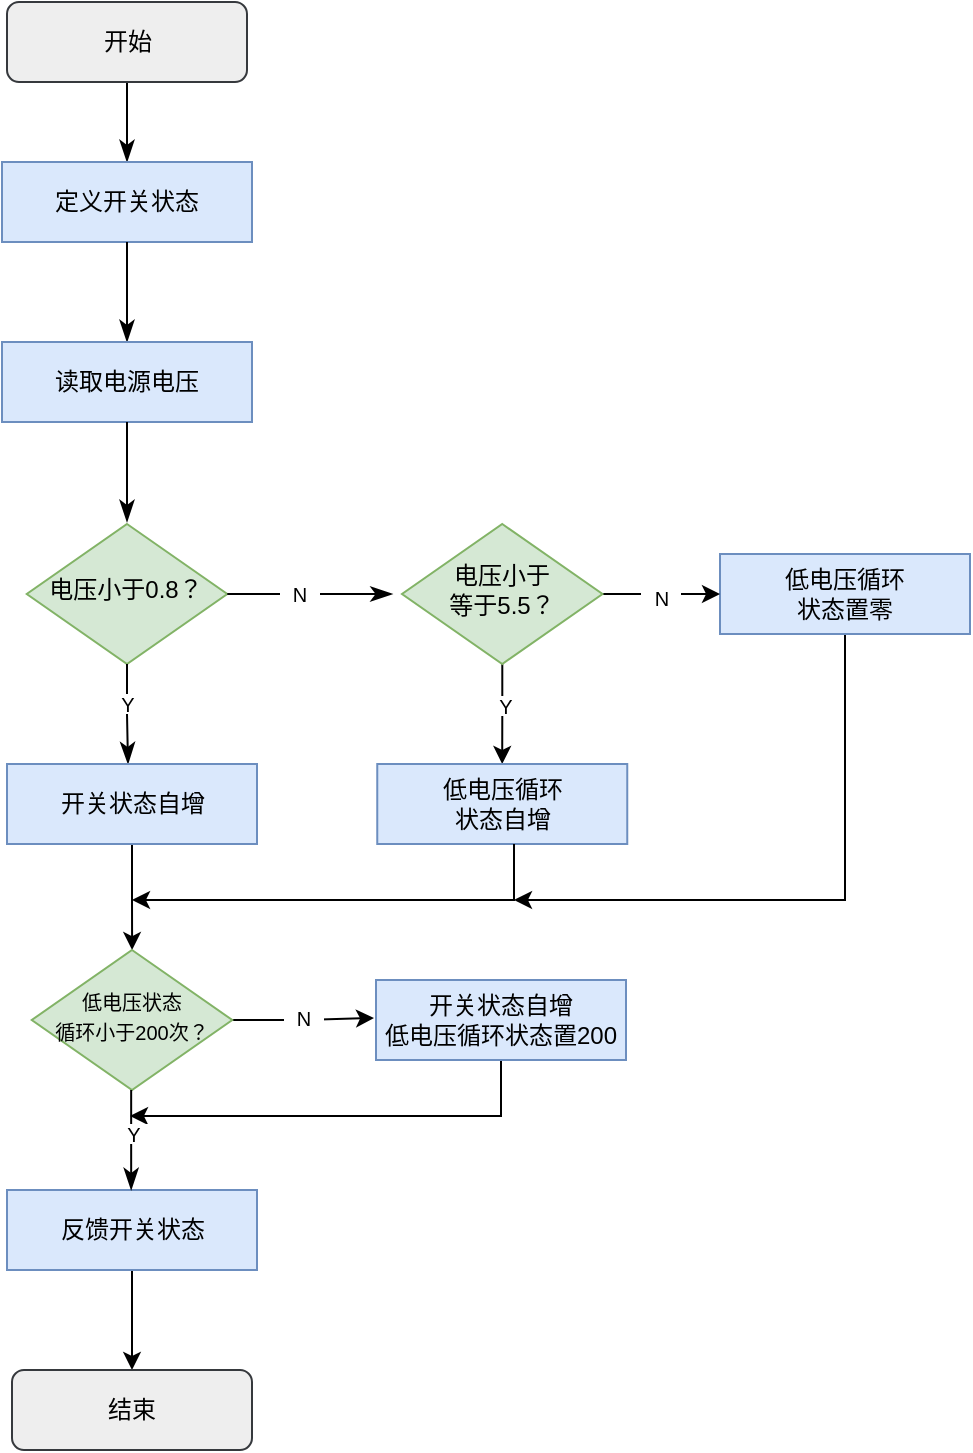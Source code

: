 <mxfile version="22.1.4" type="github">
  <diagram id="C5RBs43oDa-KdzZeNtuy" name="Page-1">
    <mxGraphModel dx="664" dy="620" grid="1" gridSize="1" guides="1" tooltips="1" connect="1" arrows="1" fold="1" page="1" pageScale="1" pageWidth="827" pageHeight="1169" math="0" shadow="0">
      <root>
        <mxCell id="WIyWlLk6GJQsqaUBKTNV-0" />
        <mxCell id="WIyWlLk6GJQsqaUBKTNV-1" parent="WIyWlLk6GJQsqaUBKTNV-0" />
        <mxCell id="xGkntD76_cqOf1HurXCr-28" value="" style="rounded=0;html=1;jettySize=auto;orthogonalLoop=1;fontSize=11;endArrow=classicThin;endFill=1;endSize=8;strokeWidth=1;shadow=0;labelBackgroundColor=none;edgeStyle=orthogonalEdgeStyle;movable=1;resizable=1;rotatable=1;deletable=1;editable=1;locked=0;connectable=1;" edge="1" parent="WIyWlLk6GJQsqaUBKTNV-1" source="xGkntD76_cqOf1HurXCr-29">
          <mxGeometry relative="1" as="geometry">
            <mxPoint x="233.5" y="139" as="targetPoint" />
          </mxGeometry>
        </mxCell>
        <mxCell id="xGkntD76_cqOf1HurXCr-29" value="开始" style="rounded=1;whiteSpace=wrap;html=1;fontSize=12;glass=0;strokeWidth=1;shadow=0;fillColor=#eeeeee;strokeColor=#36393d;" vertex="1" parent="WIyWlLk6GJQsqaUBKTNV-1">
          <mxGeometry x="173.5" y="59" width="120" height="40" as="geometry" />
        </mxCell>
        <mxCell id="xGkntD76_cqOf1HurXCr-30" value="定义开关状态" style="rounded=0;whiteSpace=wrap;html=1;fillColor=#dae8fc;strokeColor=#6c8ebf;" vertex="1" parent="WIyWlLk6GJQsqaUBKTNV-1">
          <mxGeometry x="171" y="139" width="125" height="40" as="geometry" />
        </mxCell>
        <mxCell id="xGkntD76_cqOf1HurXCr-31" value="" style="rounded=0;html=1;jettySize=auto;orthogonalLoop=1;fontSize=11;endArrow=classicThin;endFill=1;endSize=8;strokeWidth=1;shadow=0;labelBackgroundColor=none;edgeStyle=orthogonalEdgeStyle;movable=1;resizable=1;rotatable=1;deletable=1;editable=1;locked=0;connectable=1;exitX=0.5;exitY=1;exitDx=0;exitDy=0;" edge="1" parent="WIyWlLk6GJQsqaUBKTNV-1" source="xGkntD76_cqOf1HurXCr-30">
          <mxGeometry relative="1" as="geometry">
            <mxPoint x="243.5" y="200" as="sourcePoint" />
            <mxPoint x="233.5" y="229" as="targetPoint" />
          </mxGeometry>
        </mxCell>
        <mxCell id="xGkntD76_cqOf1HurXCr-32" value="读取电源电压" style="rounded=0;whiteSpace=wrap;html=1;fillColor=#dae8fc;strokeColor=#6c8ebf;" vertex="1" parent="WIyWlLk6GJQsqaUBKTNV-1">
          <mxGeometry x="171" y="229" width="125" height="40" as="geometry" />
        </mxCell>
        <mxCell id="xGkntD76_cqOf1HurXCr-33" value="" style="rounded=0;html=1;jettySize=auto;orthogonalLoop=1;fontSize=11;endArrow=classicThin;endFill=1;endSize=8;strokeWidth=1;shadow=0;labelBackgroundColor=none;edgeStyle=orthogonalEdgeStyle;movable=1;resizable=1;rotatable=1;deletable=1;editable=1;locked=0;connectable=1;exitX=0.5;exitY=1;exitDx=0;exitDy=0;" edge="1" parent="WIyWlLk6GJQsqaUBKTNV-1">
          <mxGeometry relative="1" as="geometry">
            <mxPoint x="233.5" y="269" as="sourcePoint" />
            <mxPoint x="233.5" y="319" as="targetPoint" />
          </mxGeometry>
        </mxCell>
        <mxCell id="xGkntD76_cqOf1HurXCr-84" style="edgeStyle=orthogonalEdgeStyle;rounded=0;orthogonalLoop=1;jettySize=auto;html=1;" edge="1" parent="WIyWlLk6GJQsqaUBKTNV-1" source="xGkntD76_cqOf1HurXCr-34">
          <mxGeometry relative="1" as="geometry">
            <mxPoint x="235" y="616" as="targetPoint" />
            <Array as="points">
              <mxPoint x="420" y="616" />
            </Array>
          </mxGeometry>
        </mxCell>
        <mxCell id="xGkntD76_cqOf1HurXCr-34" value="开关状态自增&lt;br&gt;低电压循环状态置200" style="rounded=0;whiteSpace=wrap;html=1;fillColor=#dae8fc;strokeColor=#6c8ebf;" vertex="1" parent="WIyWlLk6GJQsqaUBKTNV-1">
          <mxGeometry x="358" y="548" width="125" height="40" as="geometry" />
        </mxCell>
        <mxCell id="xGkntD76_cqOf1HurXCr-40" value="&lt;font style=&quot;font-size: 12px;&quot;&gt;电压小于0.8？&lt;/font&gt;" style="rhombus;whiteSpace=wrap;html=1;shadow=0;fontFamily=Helvetica;fontSize=12;align=center;strokeWidth=1;spacing=6;spacingTop=-4;fillColor=#d5e8d4;strokeColor=#82b366;" vertex="1" parent="WIyWlLk6GJQsqaUBKTNV-1">
          <mxGeometry x="183.38" y="320" width="100.25" height="70" as="geometry" />
        </mxCell>
        <mxCell id="xGkntD76_cqOf1HurXCr-56" value="" style="rounded=0;html=1;jettySize=auto;orthogonalLoop=1;fontSize=11;endArrow=classicThin;endFill=1;endSize=8;strokeWidth=1;shadow=0;labelBackgroundColor=none;edgeStyle=orthogonalEdgeStyle;movable=1;resizable=1;rotatable=1;deletable=1;editable=1;locked=0;connectable=1;exitX=1;exitY=0.5;exitDx=0;exitDy=0;entryX=0;entryY=0.5;entryDx=0;entryDy=0;" edge="1" parent="WIyWlLk6GJQsqaUBKTNV-1" source="xGkntD76_cqOf1HurXCr-40">
          <mxGeometry relative="1" as="geometry">
            <mxPoint x="284" y="355" as="sourcePoint" />
            <mxPoint x="366.25" y="355" as="targetPoint" />
            <Array as="points" />
          </mxGeometry>
        </mxCell>
        <mxCell id="xGkntD76_cqOf1HurXCr-57" value="" style="rounded=0;html=1;jettySize=auto;orthogonalLoop=1;fontSize=11;endArrow=classicThin;endFill=1;endSize=8;strokeWidth=1;shadow=0;labelBackgroundColor=none;edgeStyle=orthogonalEdgeStyle;movable=1;resizable=1;rotatable=1;deletable=1;editable=1;locked=0;connectable=1;exitX=0.5;exitY=1;exitDx=0;exitDy=0;" edge="1" parent="WIyWlLk6GJQsqaUBKTNV-1" source="xGkntD76_cqOf1HurXCr-40">
          <mxGeometry relative="1" as="geometry">
            <mxPoint x="236.5" y="390" as="sourcePoint" />
            <mxPoint x="234" y="440" as="targetPoint" />
            <Array as="points">
              <mxPoint x="234" y="415" />
              <mxPoint x="234" y="415" />
            </Array>
          </mxGeometry>
        </mxCell>
        <mxCell id="xGkntD76_cqOf1HurXCr-66" value="" style="edgeStyle=orthogonalEdgeStyle;rounded=0;orthogonalLoop=1;jettySize=auto;html=1;" edge="1" parent="WIyWlLk6GJQsqaUBKTNV-1" source="xGkntD76_cqOf1HurXCr-58" target="xGkntD76_cqOf1HurXCr-59">
          <mxGeometry relative="1" as="geometry" />
        </mxCell>
        <mxCell id="xGkntD76_cqOf1HurXCr-58" value="开关状态自增" style="rounded=0;whiteSpace=wrap;html=1;fillColor=#dae8fc;strokeColor=#6c8ebf;" vertex="1" parent="WIyWlLk6GJQsqaUBKTNV-1">
          <mxGeometry x="173.5" y="440" width="125" height="40" as="geometry" />
        </mxCell>
        <mxCell id="xGkntD76_cqOf1HurXCr-81" style="edgeStyle=orthogonalEdgeStyle;rounded=0;orthogonalLoop=1;jettySize=auto;html=1;" edge="1" parent="WIyWlLk6GJQsqaUBKTNV-1" source="xGkntD76_cqOf1HurXCr-59">
          <mxGeometry relative="1" as="geometry">
            <mxPoint x="357" y="567" as="targetPoint" />
          </mxGeometry>
        </mxCell>
        <mxCell id="xGkntD76_cqOf1HurXCr-59" value="&lt;font style=&quot;font-size: 10px;&quot;&gt;低电压状态&lt;br&gt;循环小于200次？&lt;/font&gt;" style="rhombus;whiteSpace=wrap;html=1;shadow=0;fontFamily=Helvetica;fontSize=12;align=center;strokeWidth=1;spacing=6;spacingTop=-4;fillColor=#d5e8d4;strokeColor=#82b366;" vertex="1" parent="WIyWlLk6GJQsqaUBKTNV-1">
          <mxGeometry x="185.88" y="533" width="100.25" height="70" as="geometry" />
        </mxCell>
        <mxCell id="xGkntD76_cqOf1HurXCr-60" value="&lt;font style=&quot;font-size: 10px;&quot;&gt;N&lt;/font&gt;" style="text;html=1;strokeColor=none;fillColor=default;align=center;verticalAlign=middle;whiteSpace=wrap;rounded=0;" vertex="1" parent="WIyWlLk6GJQsqaUBKTNV-1">
          <mxGeometry x="310" y="350" width="20" height="10" as="geometry" />
        </mxCell>
        <mxCell id="xGkntD76_cqOf1HurXCr-65" value="" style="edgeStyle=orthogonalEdgeStyle;rounded=0;orthogonalLoop=1;jettySize=auto;html=1;" edge="1" parent="WIyWlLk6GJQsqaUBKTNV-1" source="xGkntD76_cqOf1HurXCr-61" target="xGkntD76_cqOf1HurXCr-64">
          <mxGeometry relative="1" as="geometry" />
        </mxCell>
        <mxCell id="xGkntD76_cqOf1HurXCr-61" value="反馈开关状态" style="rounded=0;whiteSpace=wrap;html=1;fillColor=#dae8fc;strokeColor=#6c8ebf;" vertex="1" parent="WIyWlLk6GJQsqaUBKTNV-1">
          <mxGeometry x="173.5" y="653" width="125" height="40" as="geometry" />
        </mxCell>
        <mxCell id="xGkntD76_cqOf1HurXCr-62" value="" style="rounded=0;html=1;jettySize=auto;orthogonalLoop=1;fontSize=11;endArrow=classicThin;endFill=1;endSize=8;strokeWidth=1;shadow=0;labelBackgroundColor=none;edgeStyle=orthogonalEdgeStyle;movable=1;resizable=1;rotatable=1;deletable=1;editable=1;locked=0;connectable=1;exitX=0.5;exitY=1;exitDx=0;exitDy=0;" edge="1" parent="WIyWlLk6GJQsqaUBKTNV-1">
          <mxGeometry relative="1" as="geometry">
            <mxPoint x="235.58" y="603" as="sourcePoint" />
            <mxPoint x="235.58" y="653" as="targetPoint" />
          </mxGeometry>
        </mxCell>
        <mxCell id="xGkntD76_cqOf1HurXCr-64" value="结束" style="rounded=1;whiteSpace=wrap;html=1;fontSize=12;glass=0;strokeWidth=1;shadow=0;fillColor=#eeeeee;strokeColor=#36393d;" vertex="1" parent="WIyWlLk6GJQsqaUBKTNV-1">
          <mxGeometry x="176" y="743" width="120" height="40" as="geometry" />
        </mxCell>
        <mxCell id="xGkntD76_cqOf1HurXCr-68" value="&lt;font style=&quot;font-size: 10px;&quot;&gt;Y&lt;/font&gt;" style="text;html=1;strokeColor=none;fillColor=default;align=center;verticalAlign=middle;whiteSpace=wrap;rounded=0;" vertex="1" parent="WIyWlLk6GJQsqaUBKTNV-1">
          <mxGeometry x="224" y="405" width="20" height="10" as="geometry" />
        </mxCell>
        <mxCell id="xGkntD76_cqOf1HurXCr-78" style="edgeStyle=orthogonalEdgeStyle;rounded=0;orthogonalLoop=1;jettySize=auto;html=1;exitX=0.5;exitY=1;exitDx=0;exitDy=0;" edge="1" parent="WIyWlLk6GJQsqaUBKTNV-1" source="xGkntD76_cqOf1HurXCr-69">
          <mxGeometry relative="1" as="geometry">
            <mxPoint x="597.27" y="385" as="sourcePoint" />
            <mxPoint x="427" y="508" as="targetPoint" />
            <Array as="points">
              <mxPoint x="593" y="508" />
            </Array>
          </mxGeometry>
        </mxCell>
        <mxCell id="xGkntD76_cqOf1HurXCr-69" value="低电压循环&lt;br style=&quot;border-color: var(--border-color);&quot;&gt;状态置零" style="rounded=0;whiteSpace=wrap;html=1;fillColor=#dae8fc;strokeColor=#6c8ebf;" vertex="1" parent="WIyWlLk6GJQsqaUBKTNV-1">
          <mxGeometry x="530" y="335" width="125" height="40" as="geometry" />
        </mxCell>
        <mxCell id="xGkntD76_cqOf1HurXCr-71" value="" style="edgeStyle=orthogonalEdgeStyle;rounded=0;orthogonalLoop=1;jettySize=auto;html=1;" edge="1" parent="WIyWlLk6GJQsqaUBKTNV-1" source="xGkntD76_cqOf1HurXCr-70" target="xGkntD76_cqOf1HurXCr-69">
          <mxGeometry relative="1" as="geometry" />
        </mxCell>
        <mxCell id="xGkntD76_cqOf1HurXCr-74" value="" style="edgeStyle=orthogonalEdgeStyle;rounded=0;orthogonalLoop=1;jettySize=auto;html=1;" edge="1" parent="WIyWlLk6GJQsqaUBKTNV-1" source="xGkntD76_cqOf1HurXCr-70" target="xGkntD76_cqOf1HurXCr-73">
          <mxGeometry relative="1" as="geometry" />
        </mxCell>
        <mxCell id="xGkntD76_cqOf1HurXCr-70" value="&lt;font style=&quot;font-size: 12px;&quot;&gt;电压小于&lt;br&gt;等于5.5？&lt;/font&gt;" style="rhombus;whiteSpace=wrap;html=1;shadow=0;fontFamily=Helvetica;fontSize=12;align=center;strokeWidth=1;spacing=6;spacingTop=-4;fillColor=#d5e8d4;strokeColor=#82b366;" vertex="1" parent="WIyWlLk6GJQsqaUBKTNV-1">
          <mxGeometry x="371" y="320" width="100.25" height="70" as="geometry" />
        </mxCell>
        <mxCell id="xGkntD76_cqOf1HurXCr-72" value="&lt;font style=&quot;font-size: 10px;&quot;&gt;N&lt;/font&gt;" style="text;html=1;strokeColor=none;fillColor=default;align=center;verticalAlign=middle;whiteSpace=wrap;rounded=0;" vertex="1" parent="WIyWlLk6GJQsqaUBKTNV-1">
          <mxGeometry x="490.5" y="352" width="20" height="10" as="geometry" />
        </mxCell>
        <mxCell id="xGkntD76_cqOf1HurXCr-73" value="低电压循环&lt;br&gt;状态自增" style="rounded=0;whiteSpace=wrap;html=1;fillColor=#dae8fc;strokeColor=#6c8ebf;" vertex="1" parent="WIyWlLk6GJQsqaUBKTNV-1">
          <mxGeometry x="358.63" y="440" width="125" height="40" as="geometry" />
        </mxCell>
        <mxCell id="xGkntD76_cqOf1HurXCr-75" value="&lt;font style=&quot;font-size: 10px;&quot;&gt;Y&lt;/font&gt;" style="text;html=1;strokeColor=none;fillColor=default;align=center;verticalAlign=middle;whiteSpace=wrap;rounded=0;" vertex="1" parent="WIyWlLk6GJQsqaUBKTNV-1">
          <mxGeometry x="412.75" y="406" width="20" height="10" as="geometry" />
        </mxCell>
        <mxCell id="xGkntD76_cqOf1HurXCr-76" value="" style="edgeStyle=orthogonalEdgeStyle;rounded=0;orthogonalLoop=1;jettySize=auto;html=1;exitX=0.547;exitY=1.054;exitDx=0;exitDy=0;exitPerimeter=0;" edge="1" parent="WIyWlLk6GJQsqaUBKTNV-1">
          <mxGeometry relative="1" as="geometry">
            <mxPoint x="427.005" y="480.0" as="sourcePoint" />
            <mxPoint x="236" y="508" as="targetPoint" />
            <Array as="points">
              <mxPoint x="427" y="507.84" />
            </Array>
          </mxGeometry>
        </mxCell>
        <mxCell id="xGkntD76_cqOf1HurXCr-79" value="&lt;font style=&quot;font-size: 10px;&quot;&gt;Y&lt;/font&gt;" style="text;html=1;strokeColor=none;fillColor=default;align=center;verticalAlign=middle;whiteSpace=wrap;rounded=0;" vertex="1" parent="WIyWlLk6GJQsqaUBKTNV-1">
          <mxGeometry x="227" y="620" width="20" height="10" as="geometry" />
        </mxCell>
        <mxCell id="xGkntD76_cqOf1HurXCr-82" value="&lt;font style=&quot;font-size: 10px;&quot;&gt;N&lt;/font&gt;" style="text;html=1;strokeColor=none;fillColor=default;align=center;verticalAlign=middle;whiteSpace=wrap;rounded=0;" vertex="1" parent="WIyWlLk6GJQsqaUBKTNV-1">
          <mxGeometry x="312" y="562" width="20" height="10" as="geometry" />
        </mxCell>
      </root>
    </mxGraphModel>
  </diagram>
</mxfile>
